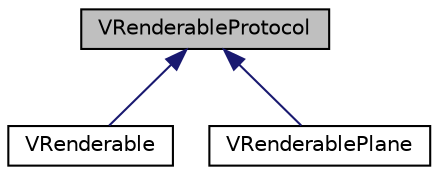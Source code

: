 digraph "VRenderableProtocol"
{
  edge [fontname="Helvetica",fontsize="10",labelfontname="Helvetica",labelfontsize="10"];
  node [fontname="Helvetica",fontsize="10",shape=record];
  Node1 [label="VRenderableProtocol",height=0.2,width=0.4,color="black", fillcolor="grey75", style="filled", fontcolor="black"];
  Node1 -> Node2 [dir="back",color="midnightblue",fontsize="10",style="solid",fontname="Helvetica"];
  Node2 [label="VRenderable",height=0.2,width=0.4,color="black", fillcolor="white", style="filled",URL="$class_v_renderable.html",tooltip="VRenderable 一般的可渲染物体 "];
  Node1 -> Node3 [dir="back",color="midnightblue",fontsize="10",style="solid",fontname="Helvetica"];
  Node3 [label="VRenderablePlane",height=0.2,width=0.4,color="black", fillcolor="white", style="filled",URL="$class_v_renderable_plane.html",tooltip="VRenderablePlane 片状的Renderable. "];
}
